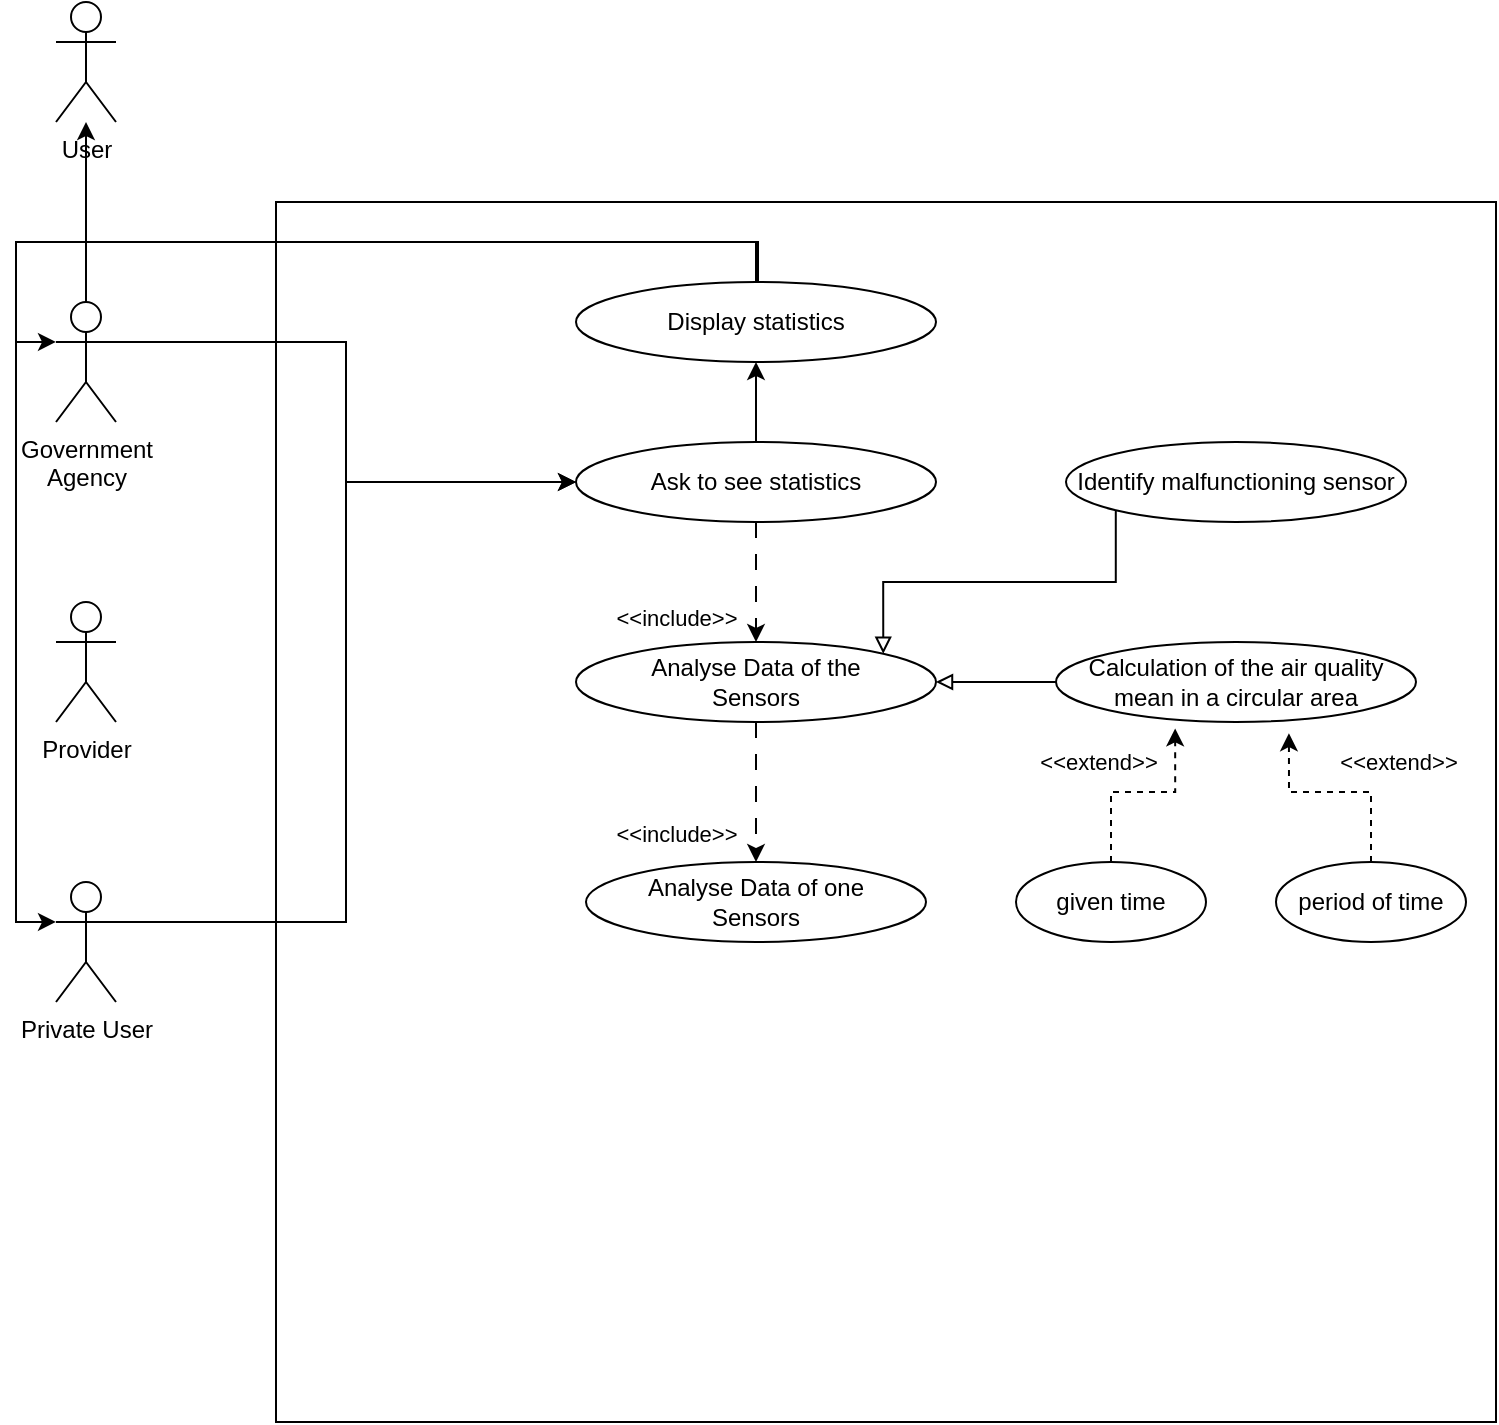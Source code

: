 <mxfile version="24.0.7" type="device">
  <diagram name="Page-1" id="R1PaCwRYDJeLV3QeQ_Zu">
    <mxGraphModel dx="1050" dy="1726" grid="1" gridSize="10" guides="1" tooltips="1" connect="1" arrows="1" fold="1" page="1" pageScale="1" pageWidth="827" pageHeight="1169" math="0" shadow="0">
      <root>
        <mxCell id="0" />
        <mxCell id="1" parent="0" />
        <mxCell id="jUJvWo_9yQiTR0aEPwsE-1" value="" style="whiteSpace=wrap;html=1;aspect=fixed;fillColor=default;" vertex="1" parent="1">
          <mxGeometry x="200" y="80" width="610" height="610" as="geometry" />
        </mxCell>
        <mxCell id="jUJvWo_9yQiTR0aEPwsE-7" style="edgeStyle=orthogonalEdgeStyle;rounded=0;orthogonalLoop=1;jettySize=auto;html=1;exitX=0.5;exitY=0;exitDx=0;exitDy=0;exitPerimeter=0;" edge="1" parent="1" source="jUJvWo_9yQiTR0aEPwsE-2" target="jUJvWo_9yQiTR0aEPwsE-5">
          <mxGeometry relative="1" as="geometry">
            <mxPoint x="105" y="90" as="sourcePoint" />
          </mxGeometry>
        </mxCell>
        <mxCell id="jUJvWo_9yQiTR0aEPwsE-14" style="edgeStyle=orthogonalEdgeStyle;rounded=0;orthogonalLoop=1;jettySize=auto;html=1;exitX=1;exitY=0.333;exitDx=0;exitDy=0;exitPerimeter=0;entryX=0;entryY=0.5;entryDx=0;entryDy=0;" edge="1" parent="1" source="jUJvWo_9yQiTR0aEPwsE-2" target="jUJvWo_9yQiTR0aEPwsE-8">
          <mxGeometry relative="1" as="geometry" />
        </mxCell>
        <mxCell id="jUJvWo_9yQiTR0aEPwsE-2" value="Government&lt;div&gt;Agency&lt;/div&gt;" style="shape=umlActor;verticalLabelPosition=bottom;verticalAlign=top;html=1;outlineConnect=0;" vertex="1" parent="1">
          <mxGeometry x="90" y="130" width="30" height="60" as="geometry" />
        </mxCell>
        <mxCell id="jUJvWo_9yQiTR0aEPwsE-3" value="Provider" style="shape=umlActor;verticalLabelPosition=bottom;verticalAlign=top;html=1;outlineConnect=0;" vertex="1" parent="1">
          <mxGeometry x="90" y="280" width="30" height="60" as="geometry" />
        </mxCell>
        <mxCell id="jUJvWo_9yQiTR0aEPwsE-32" style="edgeStyle=orthogonalEdgeStyle;rounded=0;orthogonalLoop=1;jettySize=auto;html=1;exitX=1;exitY=0.333;exitDx=0;exitDy=0;exitPerimeter=0;entryX=0;entryY=0.5;entryDx=0;entryDy=0;" edge="1" parent="1" source="jUJvWo_9yQiTR0aEPwsE-4" target="jUJvWo_9yQiTR0aEPwsE-8">
          <mxGeometry relative="1" as="geometry" />
        </mxCell>
        <mxCell id="jUJvWo_9yQiTR0aEPwsE-36" style="edgeStyle=orthogonalEdgeStyle;rounded=0;orthogonalLoop=1;jettySize=auto;html=1;exitX=0;exitY=0.333;exitDx=0;exitDy=0;exitPerimeter=0;entryX=0;entryY=0.333;entryDx=0;entryDy=0;entryPerimeter=0;" edge="1" parent="1" target="jUJvWo_9yQiTR0aEPwsE-4">
          <mxGeometry relative="1" as="geometry">
            <mxPoint x="440" y="120" as="sourcePoint" />
            <Array as="points">
              <mxPoint x="441" y="100" />
              <mxPoint x="70" y="100" />
              <mxPoint x="70" y="440" />
            </Array>
          </mxGeometry>
        </mxCell>
        <mxCell id="jUJvWo_9yQiTR0aEPwsE-4" value="Private User" style="shape=umlActor;verticalLabelPosition=bottom;verticalAlign=top;html=1;outlineConnect=0;" vertex="1" parent="1">
          <mxGeometry x="90" y="420" width="30" height="60" as="geometry" />
        </mxCell>
        <mxCell id="jUJvWo_9yQiTR0aEPwsE-5" value="User" style="shape=umlActor;verticalLabelPosition=bottom;verticalAlign=top;html=1;outlineConnect=0;" vertex="1" parent="1">
          <mxGeometry x="90" y="-20" width="30" height="60" as="geometry" />
        </mxCell>
        <mxCell id="jUJvWo_9yQiTR0aEPwsE-34" style="edgeStyle=orthogonalEdgeStyle;rounded=0;orthogonalLoop=1;jettySize=auto;html=1;exitX=0.5;exitY=0;exitDx=0;exitDy=0;entryX=0.5;entryY=1;entryDx=0;entryDy=0;" edge="1" parent="1" source="jUJvWo_9yQiTR0aEPwsE-8" target="jUJvWo_9yQiTR0aEPwsE-33">
          <mxGeometry relative="1" as="geometry" />
        </mxCell>
        <mxCell id="jUJvWo_9yQiTR0aEPwsE-8" value="Ask to see statistics" style="ellipse;whiteSpace=wrap;html=1;" vertex="1" parent="1">
          <mxGeometry x="350" y="200" width="180" height="40" as="geometry" />
        </mxCell>
        <mxCell id="jUJvWo_9yQiTR0aEPwsE-12" value="&amp;lt;&amp;lt;include&amp;gt;&amp;gt;" style="edgeStyle=orthogonalEdgeStyle;rounded=0;orthogonalLoop=1;jettySize=auto;html=1;dashed=1;dashPattern=8 8;" edge="1" parent="1" source="jUJvWo_9yQiTR0aEPwsE-8" target="jUJvWo_9yQiTR0aEPwsE-9">
          <mxGeometry x="0.6" y="-40" relative="1" as="geometry">
            <mxPoint as="offset" />
          </mxGeometry>
        </mxCell>
        <mxCell id="jUJvWo_9yQiTR0aEPwsE-9" value="Analyse Data of the&lt;div&gt;Sensors&lt;/div&gt;" style="ellipse;whiteSpace=wrap;html=1;" vertex="1" parent="1">
          <mxGeometry x="350" y="300" width="180" height="40" as="geometry" />
        </mxCell>
        <mxCell id="jUJvWo_9yQiTR0aEPwsE-11" value="&amp;lt;&amp;lt;include&amp;gt;&amp;gt;" style="edgeStyle=orthogonalEdgeStyle;rounded=0;orthogonalLoop=1;jettySize=auto;html=1;dashed=1;dashPattern=8 8;" edge="1" parent="1" source="jUJvWo_9yQiTR0aEPwsE-9" target="jUJvWo_9yQiTR0aEPwsE-10">
          <mxGeometry x="0.6" y="-40" relative="1" as="geometry">
            <mxPoint as="offset" />
          </mxGeometry>
        </mxCell>
        <mxCell id="jUJvWo_9yQiTR0aEPwsE-10" value="Analyse Data of one&lt;div&gt;Sensors&lt;/div&gt;" style="ellipse;whiteSpace=wrap;html=1;" vertex="1" parent="1">
          <mxGeometry x="355" y="410" width="170" height="40" as="geometry" />
        </mxCell>
        <mxCell id="jUJvWo_9yQiTR0aEPwsE-17" style="edgeStyle=orthogonalEdgeStyle;rounded=0;orthogonalLoop=1;jettySize=auto;html=1;exitX=0;exitY=0.5;exitDx=0;exitDy=0;entryX=1;entryY=0.5;entryDx=0;entryDy=0;endArrow=block;endFill=0;" edge="1" parent="1" source="jUJvWo_9yQiTR0aEPwsE-15" target="jUJvWo_9yQiTR0aEPwsE-9">
          <mxGeometry relative="1" as="geometry" />
        </mxCell>
        <mxCell id="jUJvWo_9yQiTR0aEPwsE-15" value="Calculation of the air quality mean in a circular area" style="ellipse;whiteSpace=wrap;html=1;" vertex="1" parent="1">
          <mxGeometry x="590" y="300" width="180" height="40" as="geometry" />
        </mxCell>
        <mxCell id="jUJvWo_9yQiTR0aEPwsE-18" value="given time" style="ellipse;whiteSpace=wrap;html=1;" vertex="1" parent="1">
          <mxGeometry x="570" y="410" width="95" height="40" as="geometry" />
        </mxCell>
        <mxCell id="jUJvWo_9yQiTR0aEPwsE-20" value="period of time" style="ellipse;whiteSpace=wrap;html=1;" vertex="1" parent="1">
          <mxGeometry x="700" y="410" width="95" height="40" as="geometry" />
        </mxCell>
        <mxCell id="jUJvWo_9yQiTR0aEPwsE-23" value="&amp;lt;&amp;lt;extend&amp;gt;&amp;gt;" style="edgeStyle=orthogonalEdgeStyle;rounded=0;orthogonalLoop=1;jettySize=auto;html=1;exitX=0.5;exitY=0;exitDx=0;exitDy=0;entryX=0.331;entryY=1.08;entryDx=0;entryDy=0;entryPerimeter=0;dashed=1;" edge="1" parent="1" source="jUJvWo_9yQiTR0aEPwsE-18" target="jUJvWo_9yQiTR0aEPwsE-15">
          <mxGeometry x="-0.292" y="17" relative="1" as="geometry">
            <mxPoint x="-7" y="2" as="offset" />
          </mxGeometry>
        </mxCell>
        <mxCell id="jUJvWo_9yQiTR0aEPwsE-24" value="&amp;lt;&amp;lt;extend&amp;gt;&amp;gt;" style="edgeStyle=orthogonalEdgeStyle;rounded=0;orthogonalLoop=1;jettySize=auto;html=1;exitX=0.5;exitY=0;exitDx=0;exitDy=0;entryX=0.647;entryY=1.14;entryDx=0;entryDy=0;entryPerimeter=0;dashed=1;" edge="1" parent="1" source="jUJvWo_9yQiTR0aEPwsE-20" target="jUJvWo_9yQiTR0aEPwsE-15">
          <mxGeometry x="-0.336" y="-20" relative="1" as="geometry">
            <mxPoint x="13" y="5" as="offset" />
          </mxGeometry>
        </mxCell>
        <mxCell id="jUJvWo_9yQiTR0aEPwsE-26" style="edgeStyle=orthogonalEdgeStyle;rounded=0;orthogonalLoop=1;jettySize=auto;html=1;exitX=0;exitY=1;exitDx=0;exitDy=0;entryX=1;entryY=0;entryDx=0;entryDy=0;endArrow=block;endFill=0;" edge="1" parent="1" source="jUJvWo_9yQiTR0aEPwsE-25" target="jUJvWo_9yQiTR0aEPwsE-9">
          <mxGeometry relative="1" as="geometry">
            <Array as="points">
              <mxPoint x="620" y="270" />
              <mxPoint x="504" y="270" />
            </Array>
          </mxGeometry>
        </mxCell>
        <mxCell id="jUJvWo_9yQiTR0aEPwsE-25" value="Identify malfunctioning sensor" style="ellipse;whiteSpace=wrap;html=1;" vertex="1" parent="1">
          <mxGeometry x="595" y="200" width="170" height="40" as="geometry" />
        </mxCell>
        <mxCell id="jUJvWo_9yQiTR0aEPwsE-33" value="Display statistics" style="ellipse;whiteSpace=wrap;html=1;" vertex="1" parent="1">
          <mxGeometry x="350" y="120" width="180" height="40" as="geometry" />
        </mxCell>
        <mxCell id="jUJvWo_9yQiTR0aEPwsE-35" style="edgeStyle=orthogonalEdgeStyle;rounded=0;orthogonalLoop=1;jettySize=auto;html=1;exitX=0.5;exitY=0;exitDx=0;exitDy=0;entryX=0;entryY=0.333;entryDx=0;entryDy=0;entryPerimeter=0;" edge="1" parent="1" source="jUJvWo_9yQiTR0aEPwsE-33" target="jUJvWo_9yQiTR0aEPwsE-2">
          <mxGeometry relative="1" as="geometry" />
        </mxCell>
      </root>
    </mxGraphModel>
  </diagram>
</mxfile>
